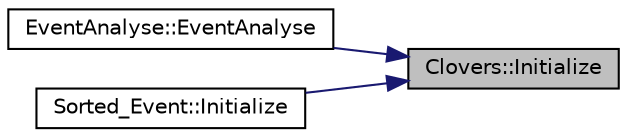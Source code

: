 digraph "Clovers::Initialize"
{
 // LATEX_PDF_SIZE
  edge [fontname="Helvetica",fontsize="10",labelfontname="Helvetica",labelfontsize="10"];
  node [fontname="Helvetica",fontsize="10",shape=record];
  rankdir="RL";
  Node1 [label="Clovers::Initialize",height=0.2,width=0.4,color="black", fillcolor="grey75", style="filled", fontcolor="black",tooltip=" "];
  Node1 -> Node2 [dir="back",color="midnightblue",fontsize="10",style="solid",fontname="Helvetica"];
  Node2 [label="EventAnalyse::EventAnalyse",height=0.2,width=0.4,color="black", fillcolor="white", style="filled",URL="$class_event_analyse.html#ad1a958082173e421e93221ce6759c850",tooltip=" "];
  Node1 -> Node3 [dir="back",color="midnightblue",fontsize="10",style="solid",fontname="Helvetica"];
  Node3 [label="Sorted_Event::Initialize",height=0.2,width=0.4,color="black", fillcolor="white", style="filled",URL="$class_sorted___event.html#a0c2d3980ba5e8ffb7398c53b846d7592",tooltip=" "];
}
